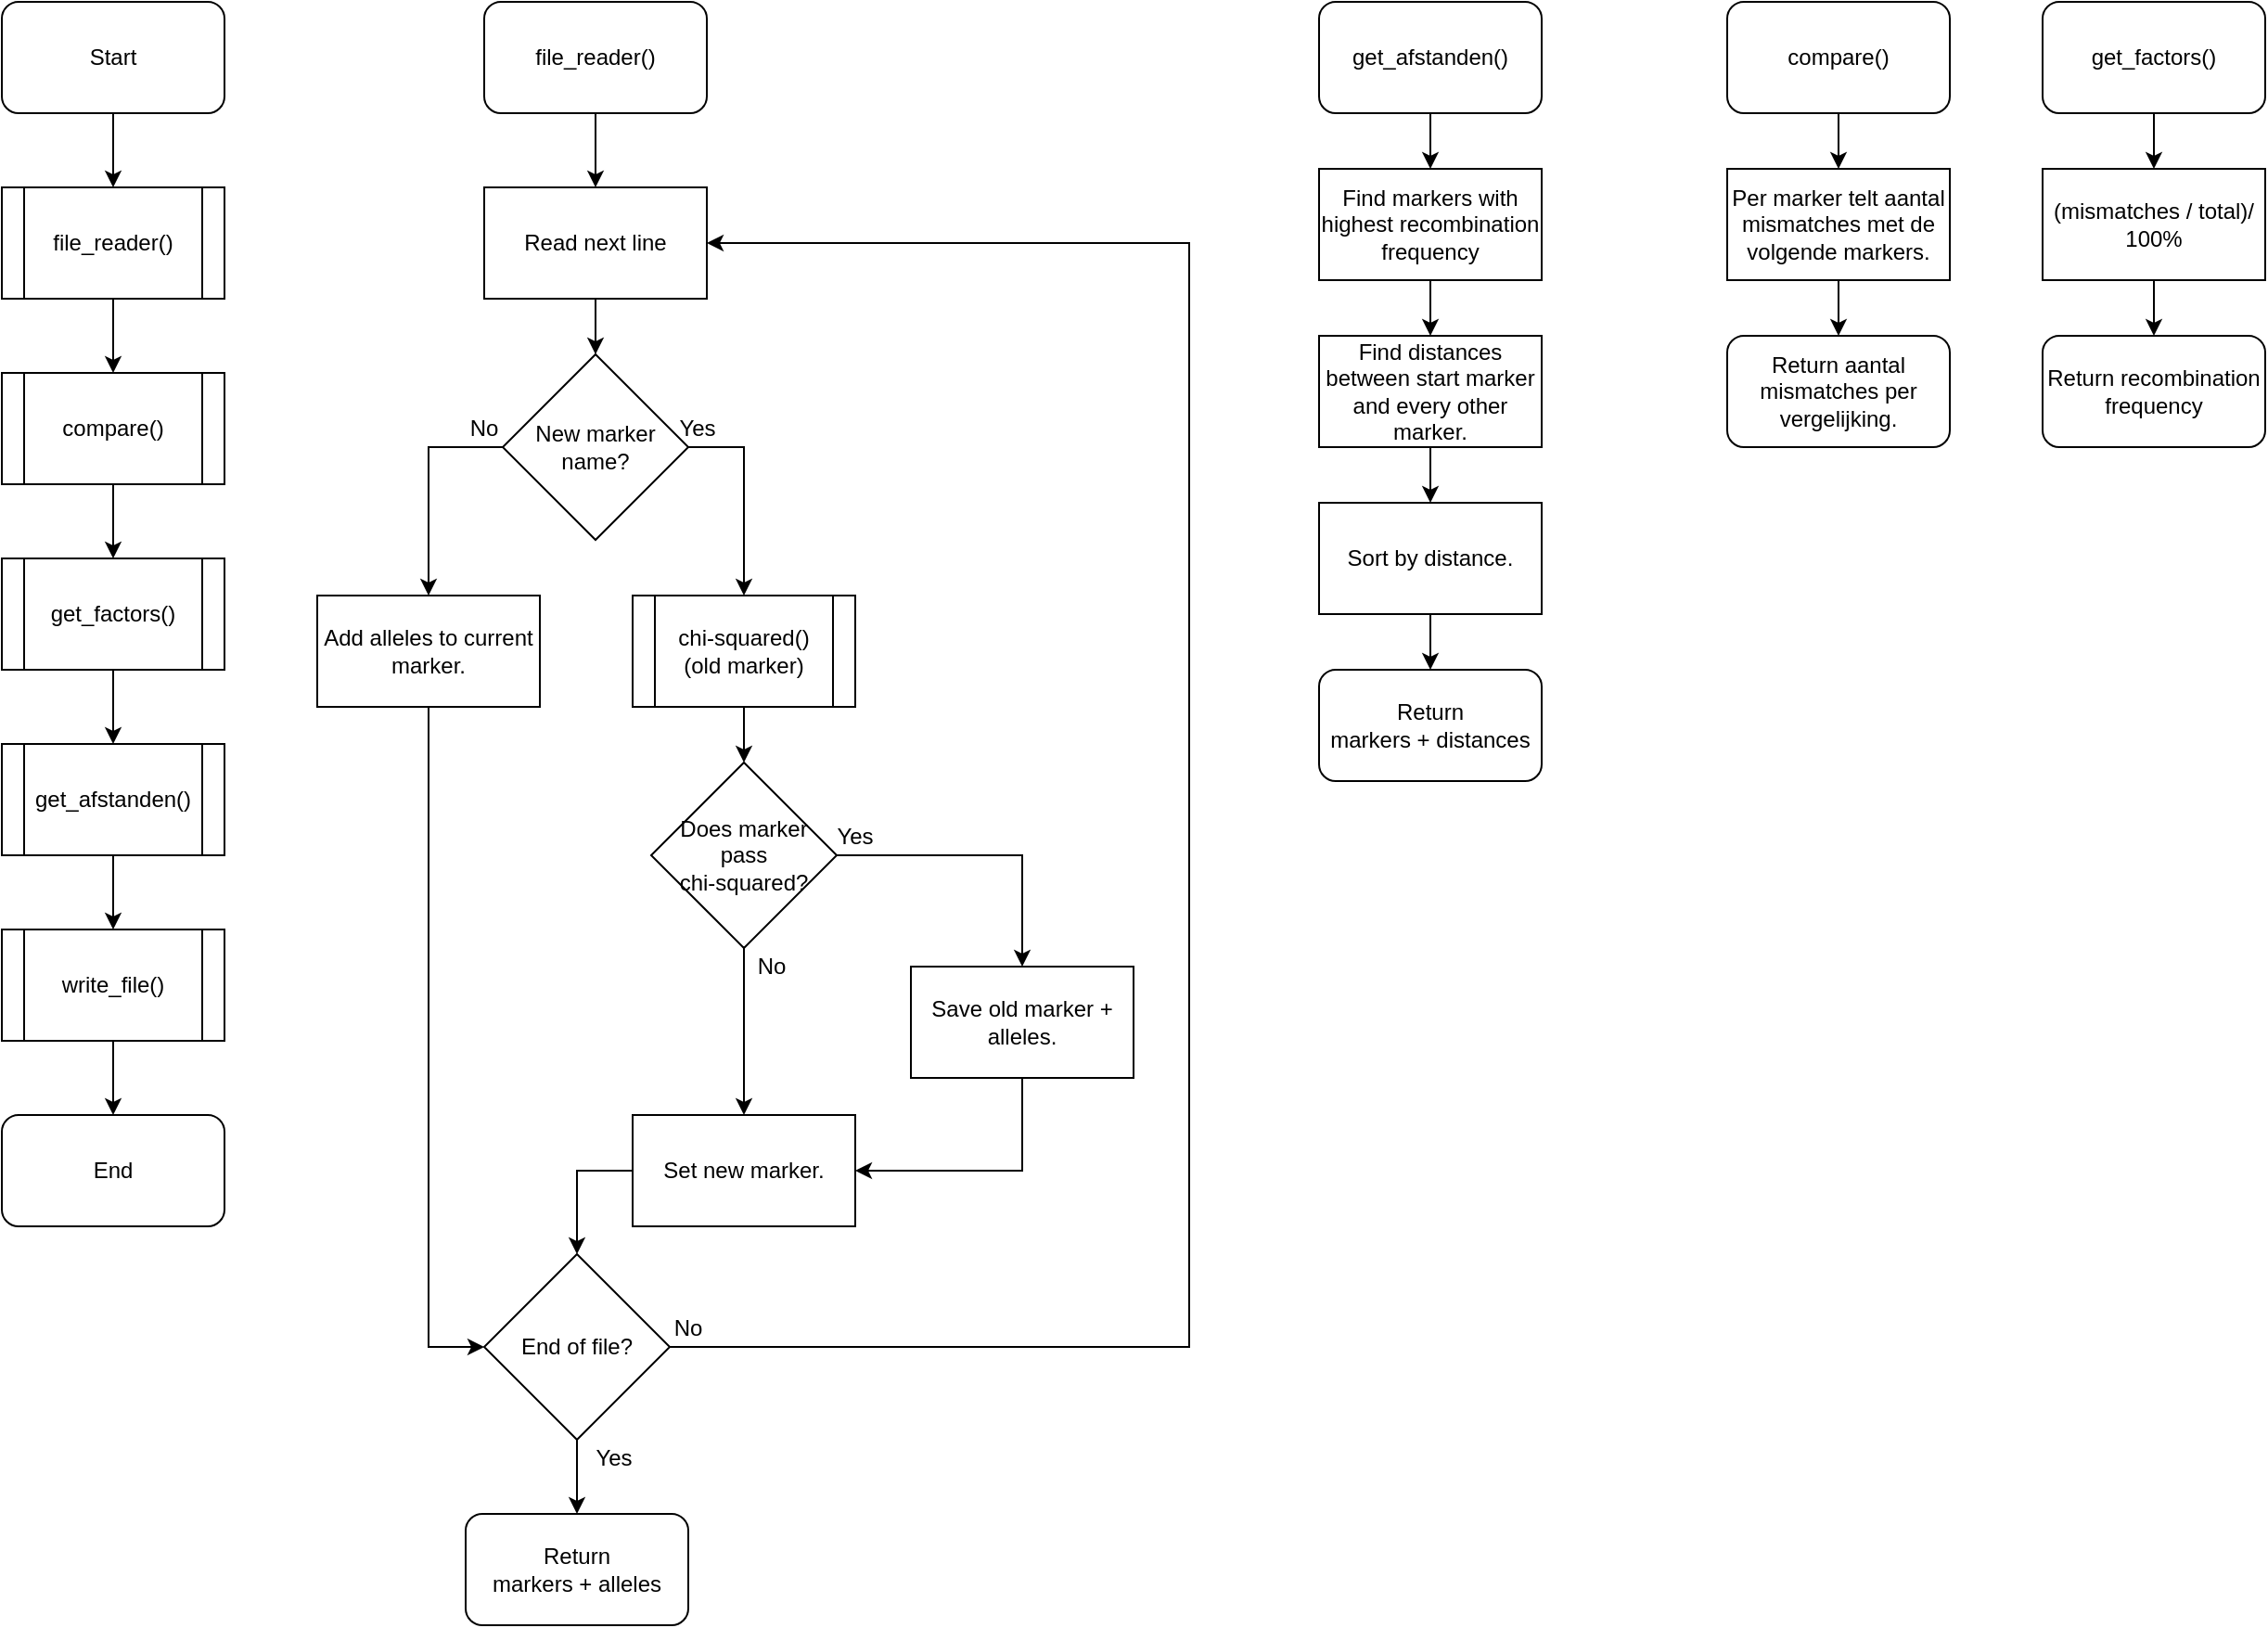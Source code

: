 <mxfile version="14.0.0" type="github">
  <diagram id="WIVu0mPp5h0rXaQMBpwR" name="Page-1">
    <mxGraphModel dx="1422" dy="802" grid="1" gridSize="10" guides="1" tooltips="1" connect="1" arrows="1" fold="1" page="1" pageScale="1" pageWidth="850" pageHeight="1100" math="0" shadow="0">
      <root>
        <mxCell id="0" />
        <mxCell id="1" parent="0" />
        <mxCell id="wkiomEM7Kk_rvFzbw4gm-9" style="edgeStyle=orthogonalEdgeStyle;rounded=0;orthogonalLoop=1;jettySize=auto;html=1;" parent="1" source="wkiomEM7Kk_rvFzbw4gm-1" target="wkiomEM7Kk_rvFzbw4gm-2" edge="1">
          <mxGeometry relative="1" as="geometry" />
        </mxCell>
        <mxCell id="wkiomEM7Kk_rvFzbw4gm-1" value="&lt;div&gt;Start&lt;/div&gt;" style="rounded=1;whiteSpace=wrap;html=1;" parent="1" vertex="1">
          <mxGeometry x="30" y="20" width="120" height="60" as="geometry" />
        </mxCell>
        <mxCell id="wkiomEM7Kk_rvFzbw4gm-10" style="edgeStyle=orthogonalEdgeStyle;rounded=0;orthogonalLoop=1;jettySize=auto;html=1;" parent="1" source="wkiomEM7Kk_rvFzbw4gm-2" target="wkiomEM7Kk_rvFzbw4gm-3" edge="1">
          <mxGeometry relative="1" as="geometry" />
        </mxCell>
        <mxCell id="wkiomEM7Kk_rvFzbw4gm-2" value="file_reader()" style="shape=process;whiteSpace=wrap;html=1;backgroundOutline=1;" parent="1" vertex="1">
          <mxGeometry x="30" y="120" width="120" height="60" as="geometry" />
        </mxCell>
        <mxCell id="wkiomEM7Kk_rvFzbw4gm-11" style="edgeStyle=orthogonalEdgeStyle;rounded=0;orthogonalLoop=1;jettySize=auto;html=1;" parent="1" source="wkiomEM7Kk_rvFzbw4gm-3" target="wkiomEM7Kk_rvFzbw4gm-4" edge="1">
          <mxGeometry relative="1" as="geometry" />
        </mxCell>
        <mxCell id="wkiomEM7Kk_rvFzbw4gm-3" value="compare()" style="shape=process;whiteSpace=wrap;html=1;backgroundOutline=1;" parent="1" vertex="1">
          <mxGeometry x="30" y="220" width="120" height="60" as="geometry" />
        </mxCell>
        <mxCell id="wkiomEM7Kk_rvFzbw4gm-12" style="edgeStyle=orthogonalEdgeStyle;rounded=0;orthogonalLoop=1;jettySize=auto;html=1;" parent="1" source="wkiomEM7Kk_rvFzbw4gm-4" target="wkiomEM7Kk_rvFzbw4gm-5" edge="1">
          <mxGeometry relative="1" as="geometry" />
        </mxCell>
        <mxCell id="wkiomEM7Kk_rvFzbw4gm-4" value="get_factors()" style="shape=process;whiteSpace=wrap;html=1;backgroundOutline=1;" parent="1" vertex="1">
          <mxGeometry x="30" y="320" width="120" height="60" as="geometry" />
        </mxCell>
        <mxCell id="wkiomEM7Kk_rvFzbw4gm-13" style="edgeStyle=orthogonalEdgeStyle;rounded=0;orthogonalLoop=1;jettySize=auto;html=1;" parent="1" source="wkiomEM7Kk_rvFzbw4gm-5" target="wkiomEM7Kk_rvFzbw4gm-6" edge="1">
          <mxGeometry relative="1" as="geometry" />
        </mxCell>
        <mxCell id="wkiomEM7Kk_rvFzbw4gm-5" value="get_afstanden()" style="shape=process;whiteSpace=wrap;html=1;backgroundOutline=1;" parent="1" vertex="1">
          <mxGeometry x="30" y="420" width="120" height="60" as="geometry" />
        </mxCell>
        <mxCell id="wkiomEM7Kk_rvFzbw4gm-14" style="edgeStyle=orthogonalEdgeStyle;rounded=0;orthogonalLoop=1;jettySize=auto;html=1;" parent="1" source="wkiomEM7Kk_rvFzbw4gm-6" target="wkiomEM7Kk_rvFzbw4gm-7" edge="1">
          <mxGeometry relative="1" as="geometry" />
        </mxCell>
        <mxCell id="wkiomEM7Kk_rvFzbw4gm-6" value="write_file()" style="shape=process;whiteSpace=wrap;html=1;backgroundOutline=1;" parent="1" vertex="1">
          <mxGeometry x="30" y="520" width="120" height="60" as="geometry" />
        </mxCell>
        <mxCell id="wkiomEM7Kk_rvFzbw4gm-7" value="End" style="rounded=1;whiteSpace=wrap;html=1;" parent="1" vertex="1">
          <mxGeometry x="30" y="620" width="120" height="60" as="geometry" />
        </mxCell>
        <mxCell id="wkiomEM7Kk_rvFzbw4gm-31" style="edgeStyle=orthogonalEdgeStyle;rounded=0;orthogonalLoop=1;jettySize=auto;html=1;" parent="1" source="wkiomEM7Kk_rvFzbw4gm-15" target="wkiomEM7Kk_rvFzbw4gm-16" edge="1">
          <mxGeometry relative="1" as="geometry" />
        </mxCell>
        <mxCell id="wkiomEM7Kk_rvFzbw4gm-15" value="file_reader()" style="rounded=1;whiteSpace=wrap;html=1;" parent="1" vertex="1">
          <mxGeometry x="290" y="20" width="120" height="60" as="geometry" />
        </mxCell>
        <mxCell id="wkiomEM7Kk_rvFzbw4gm-30" style="edgeStyle=orthogonalEdgeStyle;rounded=0;orthogonalLoop=1;jettySize=auto;html=1;" parent="1" source="wkiomEM7Kk_rvFzbw4gm-16" target="wkiomEM7Kk_rvFzbw4gm-18" edge="1">
          <mxGeometry relative="1" as="geometry" />
        </mxCell>
        <mxCell id="wkiomEM7Kk_rvFzbw4gm-16" value="Read next line" style="rounded=0;whiteSpace=wrap;html=1;" parent="1" vertex="1">
          <mxGeometry x="290" y="120" width="120" height="60" as="geometry" />
        </mxCell>
        <mxCell id="wkiomEM7Kk_rvFzbw4gm-24" style="edgeStyle=orthogonalEdgeStyle;rounded=0;orthogonalLoop=1;jettySize=auto;html=1;entryX=1;entryY=0.5;entryDx=0;entryDy=0;" parent="1" source="wkiomEM7Kk_rvFzbw4gm-17" target="wkiomEM7Kk_rvFzbw4gm-16" edge="1">
          <mxGeometry relative="1" as="geometry">
            <mxPoint x="470" y="165" as="targetPoint" />
            <Array as="points">
              <mxPoint x="670" y="745" />
              <mxPoint x="670" y="150" />
            </Array>
          </mxGeometry>
        </mxCell>
        <mxCell id="wkiomEM7Kk_rvFzbw4gm-35" style="edgeStyle=orthogonalEdgeStyle;rounded=0;orthogonalLoop=1;jettySize=auto;html=1;" parent="1" source="wkiomEM7Kk_rvFzbw4gm-17" target="wkiomEM7Kk_rvFzbw4gm-34" edge="1">
          <mxGeometry relative="1" as="geometry" />
        </mxCell>
        <mxCell id="wkiomEM7Kk_rvFzbw4gm-17" value="End of file?" style="rhombus;whiteSpace=wrap;html=1;" parent="1" vertex="1">
          <mxGeometry x="290" y="695" width="100" height="100" as="geometry" />
        </mxCell>
        <mxCell id="wkiomEM7Kk_rvFzbw4gm-22" style="edgeStyle=orthogonalEdgeStyle;rounded=0;orthogonalLoop=1;jettySize=auto;html=1;entryX=0.5;entryY=0;entryDx=0;entryDy=0;" parent="1" source="wkiomEM7Kk_rvFzbw4gm-18" target="wkiomEM7Kk_rvFzbw4gm-19" edge="1">
          <mxGeometry relative="1" as="geometry">
            <Array as="points">
              <mxPoint x="260" y="260" />
            </Array>
          </mxGeometry>
        </mxCell>
        <mxCell id="wkiomEM7Kk_rvFzbw4gm-37" style="edgeStyle=orthogonalEdgeStyle;rounded=0;orthogonalLoop=1;jettySize=auto;html=1;" parent="1" source="wkiomEM7Kk_rvFzbw4gm-18" target="wkiomEM7Kk_rvFzbw4gm-36" edge="1">
          <mxGeometry relative="1" as="geometry">
            <Array as="points">
              <mxPoint x="430" y="260" />
            </Array>
          </mxGeometry>
        </mxCell>
        <mxCell id="wkiomEM7Kk_rvFzbw4gm-18" value="New marker name?" style="rhombus;whiteSpace=wrap;html=1;" parent="1" vertex="1">
          <mxGeometry x="300" y="210" width="100" height="100" as="geometry" />
        </mxCell>
        <mxCell id="wkiomEM7Kk_rvFzbw4gm-23" style="edgeStyle=orthogonalEdgeStyle;rounded=0;orthogonalLoop=1;jettySize=auto;html=1;entryX=0;entryY=0.5;entryDx=0;entryDy=0;" parent="1" source="wkiomEM7Kk_rvFzbw4gm-19" target="wkiomEM7Kk_rvFzbw4gm-17" edge="1">
          <mxGeometry relative="1" as="geometry">
            <Array as="points">
              <mxPoint x="260" y="745" />
            </Array>
          </mxGeometry>
        </mxCell>
        <mxCell id="wkiomEM7Kk_rvFzbw4gm-19" value="Add alleles to current marker." style="rounded=0;whiteSpace=wrap;html=1;" parent="1" vertex="1">
          <mxGeometry x="200" y="340" width="120" height="60" as="geometry" />
        </mxCell>
        <mxCell id="wkiomEM7Kk_rvFzbw4gm-42" style="edgeStyle=orthogonalEdgeStyle;rounded=0;orthogonalLoop=1;jettySize=auto;html=1;entryX=1;entryY=0.5;entryDx=0;entryDy=0;" parent="1" source="wkiomEM7Kk_rvFzbw4gm-20" target="wkiomEM7Kk_rvFzbw4gm-21" edge="1">
          <mxGeometry relative="1" as="geometry">
            <Array as="points">
              <mxPoint x="580" y="650" />
            </Array>
          </mxGeometry>
        </mxCell>
        <mxCell id="wkiomEM7Kk_rvFzbw4gm-20" value="Save old marker + alleles." style="rounded=0;whiteSpace=wrap;html=1;" parent="1" vertex="1">
          <mxGeometry x="520" y="540" width="120" height="60" as="geometry" />
        </mxCell>
        <mxCell id="wkiomEM7Kk_rvFzbw4gm-27" style="edgeStyle=orthogonalEdgeStyle;rounded=0;orthogonalLoop=1;jettySize=auto;html=1;" parent="1" source="wkiomEM7Kk_rvFzbw4gm-21" target="wkiomEM7Kk_rvFzbw4gm-17" edge="1">
          <mxGeometry relative="1" as="geometry">
            <Array as="points">
              <mxPoint x="340" y="650" />
            </Array>
          </mxGeometry>
        </mxCell>
        <mxCell id="wkiomEM7Kk_rvFzbw4gm-21" value="Set new marker." style="rounded=0;whiteSpace=wrap;html=1;" parent="1" vertex="1">
          <mxGeometry x="370" y="620" width="120" height="60" as="geometry" />
        </mxCell>
        <mxCell id="wkiomEM7Kk_rvFzbw4gm-28" value="Yes" style="text;html=1;strokeColor=none;fillColor=none;align=center;verticalAlign=middle;whiteSpace=wrap;rounded=0;" parent="1" vertex="1">
          <mxGeometry x="385" y="240" width="40" height="20" as="geometry" />
        </mxCell>
        <mxCell id="wkiomEM7Kk_rvFzbw4gm-29" value="&lt;div&gt;No&lt;/div&gt;" style="text;html=1;strokeColor=none;fillColor=none;align=center;verticalAlign=middle;whiteSpace=wrap;rounded=0;" parent="1" vertex="1">
          <mxGeometry x="270" y="240" width="40" height="20" as="geometry" />
        </mxCell>
        <mxCell id="wkiomEM7Kk_rvFzbw4gm-32" value="No" style="text;html=1;strokeColor=none;fillColor=none;align=center;verticalAlign=middle;whiteSpace=wrap;rounded=0;" parent="1" vertex="1">
          <mxGeometry x="380" y="725" width="40" height="20" as="geometry" />
        </mxCell>
        <mxCell id="wkiomEM7Kk_rvFzbw4gm-33" value="Yes" style="text;html=1;strokeColor=none;fillColor=none;align=center;verticalAlign=middle;whiteSpace=wrap;rounded=0;" parent="1" vertex="1">
          <mxGeometry x="340" y="795" width="40" height="20" as="geometry" />
        </mxCell>
        <mxCell id="wkiomEM7Kk_rvFzbw4gm-34" value="&lt;div&gt;Return &lt;br&gt;&lt;/div&gt;&lt;div&gt;markers + alleles&lt;/div&gt;" style="rounded=1;whiteSpace=wrap;html=1;" parent="1" vertex="1">
          <mxGeometry x="280" y="835" width="120" height="60" as="geometry" />
        </mxCell>
        <mxCell id="wkiomEM7Kk_rvFzbw4gm-44" style="edgeStyle=orthogonalEdgeStyle;rounded=0;orthogonalLoop=1;jettySize=auto;html=1;" parent="1" source="wkiomEM7Kk_rvFzbw4gm-36" target="wkiomEM7Kk_rvFzbw4gm-38" edge="1">
          <mxGeometry relative="1" as="geometry" />
        </mxCell>
        <mxCell id="wkiomEM7Kk_rvFzbw4gm-36" value="&lt;div&gt;chi-squared()&lt;/div&gt;&lt;div&gt;(old marker)&lt;br&gt;&lt;/div&gt;" style="shape=process;whiteSpace=wrap;html=1;backgroundOutline=1;" parent="1" vertex="1">
          <mxGeometry x="370" y="340" width="120" height="60" as="geometry" />
        </mxCell>
        <mxCell id="wkiomEM7Kk_rvFzbw4gm-41" style="edgeStyle=orthogonalEdgeStyle;rounded=0;orthogonalLoop=1;jettySize=auto;html=1;entryX=0.5;entryY=0;entryDx=0;entryDy=0;" parent="1" source="wkiomEM7Kk_rvFzbw4gm-38" target="wkiomEM7Kk_rvFzbw4gm-20" edge="1">
          <mxGeometry relative="1" as="geometry">
            <mxPoint x="580" y="530" as="targetPoint" />
            <Array as="points">
              <mxPoint x="580" y="480" />
            </Array>
          </mxGeometry>
        </mxCell>
        <mxCell id="wkiomEM7Kk_rvFzbw4gm-43" style="edgeStyle=orthogonalEdgeStyle;rounded=0;orthogonalLoop=1;jettySize=auto;html=1;" parent="1" source="wkiomEM7Kk_rvFzbw4gm-38" target="wkiomEM7Kk_rvFzbw4gm-21" edge="1">
          <mxGeometry relative="1" as="geometry" />
        </mxCell>
        <mxCell id="wkiomEM7Kk_rvFzbw4gm-38" value="&lt;div&gt;Does marker &lt;br&gt;&lt;/div&gt;&lt;div&gt;pass &lt;br&gt;&lt;/div&gt;&lt;div&gt;chi-squared?&lt;/div&gt;" style="rhombus;whiteSpace=wrap;html=1;" parent="1" vertex="1">
          <mxGeometry x="380" y="430" width="100" height="100" as="geometry" />
        </mxCell>
        <mxCell id="wkiomEM7Kk_rvFzbw4gm-45" value="&lt;div&gt;Yes&lt;/div&gt;" style="text;html=1;strokeColor=none;fillColor=none;align=center;verticalAlign=middle;whiteSpace=wrap;rounded=0;" parent="1" vertex="1">
          <mxGeometry x="470" y="460" width="40" height="20" as="geometry" />
        </mxCell>
        <mxCell id="wkiomEM7Kk_rvFzbw4gm-46" value="No" style="text;html=1;strokeColor=none;fillColor=none;align=center;verticalAlign=middle;whiteSpace=wrap;rounded=0;" parent="1" vertex="1">
          <mxGeometry x="425" y="530" width="40" height="20" as="geometry" />
        </mxCell>
        <mxCell id="wkiomEM7Kk_rvFzbw4gm-51" style="edgeStyle=orthogonalEdgeStyle;rounded=0;orthogonalLoop=1;jettySize=auto;html=1;" parent="1" source="wkiomEM7Kk_rvFzbw4gm-47" target="wkiomEM7Kk_rvFzbw4gm-48" edge="1">
          <mxGeometry relative="1" as="geometry" />
        </mxCell>
        <mxCell id="wkiomEM7Kk_rvFzbw4gm-47" value="get_afstanden()" style="rounded=1;whiteSpace=wrap;html=1;" parent="1" vertex="1">
          <mxGeometry x="740" y="20" width="120" height="60" as="geometry" />
        </mxCell>
        <mxCell id="wkiomEM7Kk_rvFzbw4gm-52" style="edgeStyle=orthogonalEdgeStyle;rounded=0;orthogonalLoop=1;jettySize=auto;html=1;" parent="1" source="wkiomEM7Kk_rvFzbw4gm-48" target="wkiomEM7Kk_rvFzbw4gm-49" edge="1">
          <mxGeometry relative="1" as="geometry" />
        </mxCell>
        <mxCell id="wkiomEM7Kk_rvFzbw4gm-48" value="Find markers with highest recombination frequency" style="rounded=0;whiteSpace=wrap;html=1;" parent="1" vertex="1">
          <mxGeometry x="740" y="110" width="120" height="60" as="geometry" />
        </mxCell>
        <mxCell id="wkiomEM7Kk_rvFzbw4gm-53" style="edgeStyle=orthogonalEdgeStyle;rounded=0;orthogonalLoop=1;jettySize=auto;html=1;" parent="1" source="wkiomEM7Kk_rvFzbw4gm-49" target="wkiomEM7Kk_rvFzbw4gm-50" edge="1">
          <mxGeometry relative="1" as="geometry" />
        </mxCell>
        <mxCell id="wkiomEM7Kk_rvFzbw4gm-49" value="Find distances between start marker and every other marker." style="rounded=0;whiteSpace=wrap;html=1;" parent="1" vertex="1">
          <mxGeometry x="740" y="200" width="120" height="60" as="geometry" />
        </mxCell>
        <mxCell id="wkiomEM7Kk_rvFzbw4gm-55" style="edgeStyle=orthogonalEdgeStyle;rounded=0;orthogonalLoop=1;jettySize=auto;html=1;" parent="1" source="wkiomEM7Kk_rvFzbw4gm-50" target="wkiomEM7Kk_rvFzbw4gm-54" edge="1">
          <mxGeometry relative="1" as="geometry" />
        </mxCell>
        <mxCell id="wkiomEM7Kk_rvFzbw4gm-50" value="Sort by distance." style="rounded=0;whiteSpace=wrap;html=1;" parent="1" vertex="1">
          <mxGeometry x="740" y="290" width="120" height="60" as="geometry" />
        </mxCell>
        <mxCell id="wkiomEM7Kk_rvFzbw4gm-54" value="&lt;div&gt;Return&lt;/div&gt;&lt;div&gt;markers + distances&lt;br&gt;&lt;/div&gt;" style="rounded=1;whiteSpace=wrap;html=1;" parent="1" vertex="1">
          <mxGeometry x="740" y="380" width="120" height="60" as="geometry" />
        </mxCell>
        <mxCell id="AwXU7FO3GCDySa8_p--v-3" style="edgeStyle=orthogonalEdgeStyle;rounded=0;orthogonalLoop=1;jettySize=auto;html=1;" edge="1" parent="1" source="wkiomEM7Kk_rvFzbw4gm-58" target="AwXU7FO3GCDySa8_p--v-1">
          <mxGeometry relative="1" as="geometry" />
        </mxCell>
        <mxCell id="wkiomEM7Kk_rvFzbw4gm-58" value="compare()" style="rounded=1;whiteSpace=wrap;html=1;" parent="1" vertex="1">
          <mxGeometry x="960" y="20" width="120" height="60" as="geometry" />
        </mxCell>
        <mxCell id="AwXU7FO3GCDySa8_p--v-4" style="edgeStyle=orthogonalEdgeStyle;rounded=0;orthogonalLoop=1;jettySize=auto;html=1;" edge="1" parent="1" source="AwXU7FO3GCDySa8_p--v-1" target="AwXU7FO3GCDySa8_p--v-2">
          <mxGeometry relative="1" as="geometry" />
        </mxCell>
        <mxCell id="AwXU7FO3GCDySa8_p--v-1" value="Per marker telt aantal mismatches met de volgende markers." style="rounded=0;whiteSpace=wrap;html=1;" vertex="1" parent="1">
          <mxGeometry x="960" y="110" width="120" height="60" as="geometry" />
        </mxCell>
        <mxCell id="AwXU7FO3GCDySa8_p--v-2" value="Return aantal mismatches per vergelijking." style="rounded=1;whiteSpace=wrap;html=1;" vertex="1" parent="1">
          <mxGeometry x="960" y="200" width="120" height="60" as="geometry" />
        </mxCell>
        <mxCell id="AwXU7FO3GCDySa8_p--v-10" style="edgeStyle=orthogonalEdgeStyle;rounded=0;orthogonalLoop=1;jettySize=auto;html=1;" edge="1" parent="1" source="AwXU7FO3GCDySa8_p--v-5" target="AwXU7FO3GCDySa8_p--v-7">
          <mxGeometry relative="1" as="geometry" />
        </mxCell>
        <mxCell id="AwXU7FO3GCDySa8_p--v-5" value="get_factors()" style="rounded=1;whiteSpace=wrap;html=1;" vertex="1" parent="1">
          <mxGeometry x="1130" y="20" width="120" height="60" as="geometry" />
        </mxCell>
        <mxCell id="AwXU7FO3GCDySa8_p--v-9" style="edgeStyle=orthogonalEdgeStyle;rounded=0;orthogonalLoop=1;jettySize=auto;html=1;" edge="1" parent="1" source="AwXU7FO3GCDySa8_p--v-7" target="AwXU7FO3GCDySa8_p--v-8">
          <mxGeometry relative="1" as="geometry" />
        </mxCell>
        <mxCell id="AwXU7FO3GCDySa8_p--v-7" value="&lt;div&gt;(mismatches / total)/&lt;/div&gt;&lt;div&gt;100%&lt;br&gt;&lt;/div&gt;" style="rounded=0;whiteSpace=wrap;html=1;" vertex="1" parent="1">
          <mxGeometry x="1130" y="110" width="120" height="60" as="geometry" />
        </mxCell>
        <mxCell id="AwXU7FO3GCDySa8_p--v-8" value="Return recombination frequency" style="rounded=1;whiteSpace=wrap;html=1;" vertex="1" parent="1">
          <mxGeometry x="1130" y="200" width="120" height="60" as="geometry" />
        </mxCell>
      </root>
    </mxGraphModel>
  </diagram>
</mxfile>
